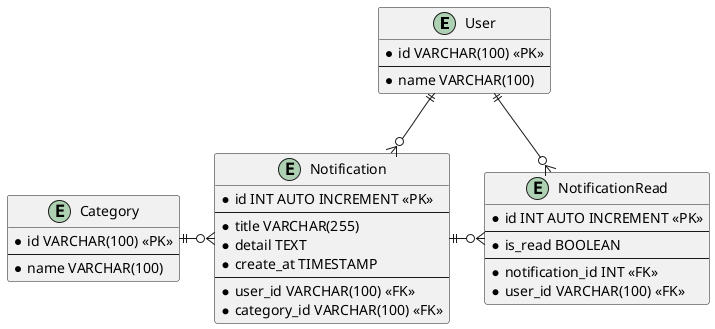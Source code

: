 @startuml

entity User {
    * id VARCHAR(100) <<PK>>
    --
    * name VARCHAR(100)
}

entity Notification {
    * id INT AUTO INCREMENT <<PK>>
    --
    * title VARCHAR(255)
    * detail TEXT
    * create_at TIMESTAMP
    --
    * user_id VARCHAR(100) <<FK>>
    * category_id VARCHAR(100) <<FK>>
}

entity Category {
    * id VARCHAR(100) <<PK>>
    --
    * name VARCHAR(100)
}

entity NotificationRead {
    * id INT AUTO INCREMENT <<PK>>
    --
    * is_read BOOLEAN
    --
    * notification_id INT <<FK>>
    * user_id VARCHAR(100) <<FK>>
}

User ||--o{ Notification
Category ||-o{ Notification
Notification ||-o{ NotificationRead
User ||--o{ NotificationRead

@enduml